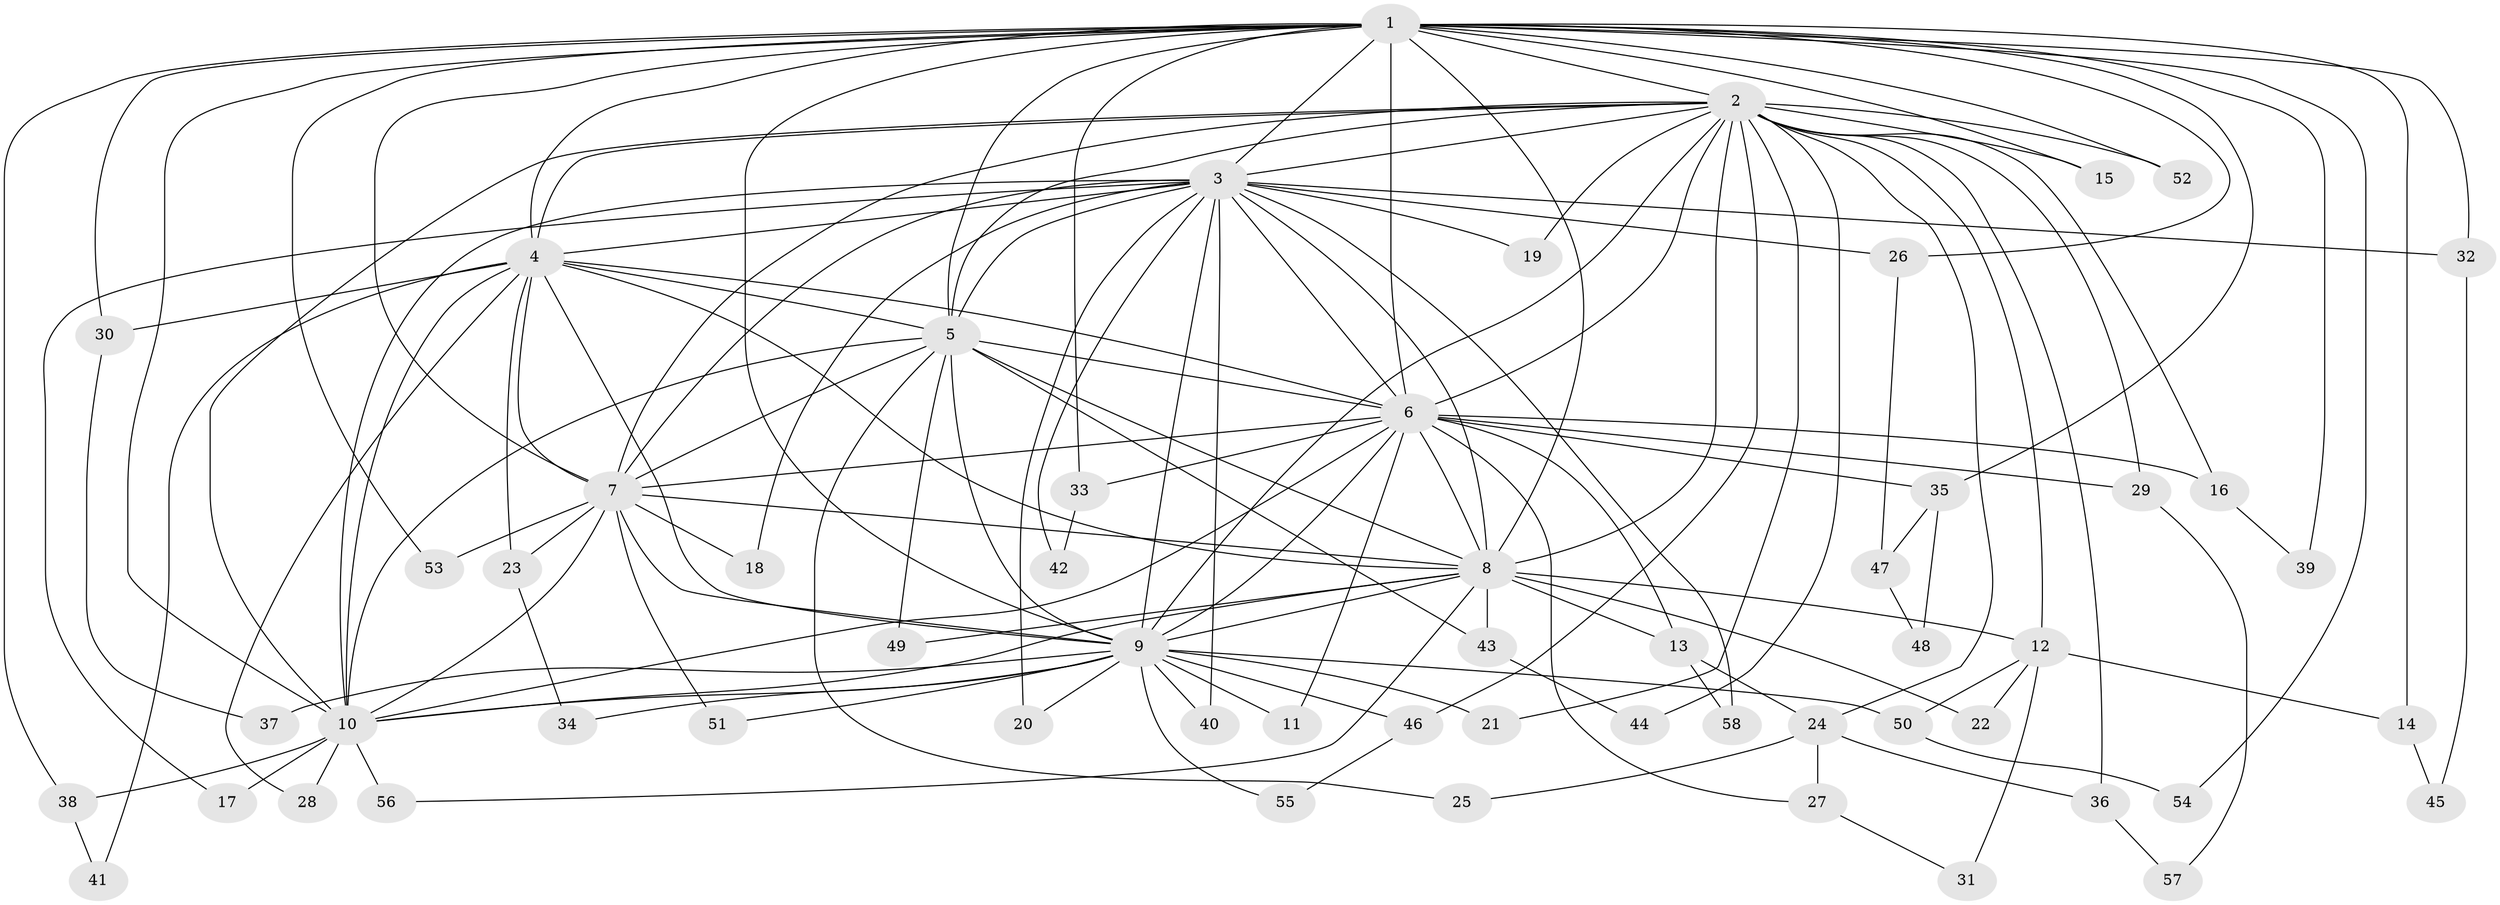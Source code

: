 // coarse degree distribution, {15: 0.034482758620689655, 14: 0.06896551724137931, 8: 0.034482758620689655, 12: 0.034482758620689655, 11: 0.06896551724137931, 2: 0.4482758620689655, 5: 0.034482758620689655, 3: 0.20689655172413793, 1: 0.06896551724137931}
// Generated by graph-tools (version 1.1) at 2025/17/03/04/25 18:17:54]
// undirected, 58 vertices, 141 edges
graph export_dot {
graph [start="1"]
  node [color=gray90,style=filled];
  1;
  2;
  3;
  4;
  5;
  6;
  7;
  8;
  9;
  10;
  11;
  12;
  13;
  14;
  15;
  16;
  17;
  18;
  19;
  20;
  21;
  22;
  23;
  24;
  25;
  26;
  27;
  28;
  29;
  30;
  31;
  32;
  33;
  34;
  35;
  36;
  37;
  38;
  39;
  40;
  41;
  42;
  43;
  44;
  45;
  46;
  47;
  48;
  49;
  50;
  51;
  52;
  53;
  54;
  55;
  56;
  57;
  58;
  1 -- 2;
  1 -- 3;
  1 -- 4;
  1 -- 5;
  1 -- 6;
  1 -- 7;
  1 -- 8;
  1 -- 9;
  1 -- 10;
  1 -- 14;
  1 -- 15;
  1 -- 26;
  1 -- 30;
  1 -- 32;
  1 -- 33;
  1 -- 35;
  1 -- 38;
  1 -- 39;
  1 -- 52;
  1 -- 53;
  1 -- 54;
  2 -- 3;
  2 -- 4;
  2 -- 5;
  2 -- 6;
  2 -- 7;
  2 -- 8;
  2 -- 9;
  2 -- 10;
  2 -- 12;
  2 -- 15;
  2 -- 16;
  2 -- 19;
  2 -- 21;
  2 -- 24;
  2 -- 29;
  2 -- 36;
  2 -- 44;
  2 -- 46;
  2 -- 52;
  3 -- 4;
  3 -- 5;
  3 -- 6;
  3 -- 7;
  3 -- 8;
  3 -- 9;
  3 -- 10;
  3 -- 17;
  3 -- 18;
  3 -- 19;
  3 -- 20;
  3 -- 26;
  3 -- 32;
  3 -- 40;
  3 -- 42;
  3 -- 58;
  4 -- 5;
  4 -- 6;
  4 -- 7;
  4 -- 8;
  4 -- 9;
  4 -- 10;
  4 -- 23;
  4 -- 28;
  4 -- 30;
  4 -- 41;
  5 -- 6;
  5 -- 7;
  5 -- 8;
  5 -- 9;
  5 -- 10;
  5 -- 25;
  5 -- 43;
  5 -- 49;
  6 -- 7;
  6 -- 8;
  6 -- 9;
  6 -- 10;
  6 -- 11;
  6 -- 13;
  6 -- 16;
  6 -- 27;
  6 -- 29;
  6 -- 33;
  6 -- 35;
  7 -- 8;
  7 -- 9;
  7 -- 10;
  7 -- 18;
  7 -- 23;
  7 -- 51;
  7 -- 53;
  8 -- 9;
  8 -- 10;
  8 -- 12;
  8 -- 13;
  8 -- 22;
  8 -- 43;
  8 -- 49;
  8 -- 56;
  9 -- 10;
  9 -- 11;
  9 -- 20;
  9 -- 21;
  9 -- 34;
  9 -- 37;
  9 -- 40;
  9 -- 46;
  9 -- 50;
  9 -- 51;
  9 -- 55;
  10 -- 17;
  10 -- 28;
  10 -- 38;
  10 -- 56;
  12 -- 14;
  12 -- 22;
  12 -- 31;
  12 -- 50;
  13 -- 24;
  13 -- 58;
  14 -- 45;
  16 -- 39;
  23 -- 34;
  24 -- 25;
  24 -- 27;
  24 -- 36;
  26 -- 47;
  27 -- 31;
  29 -- 57;
  30 -- 37;
  32 -- 45;
  33 -- 42;
  35 -- 47;
  35 -- 48;
  36 -- 57;
  38 -- 41;
  43 -- 44;
  46 -- 55;
  47 -- 48;
  50 -- 54;
}
